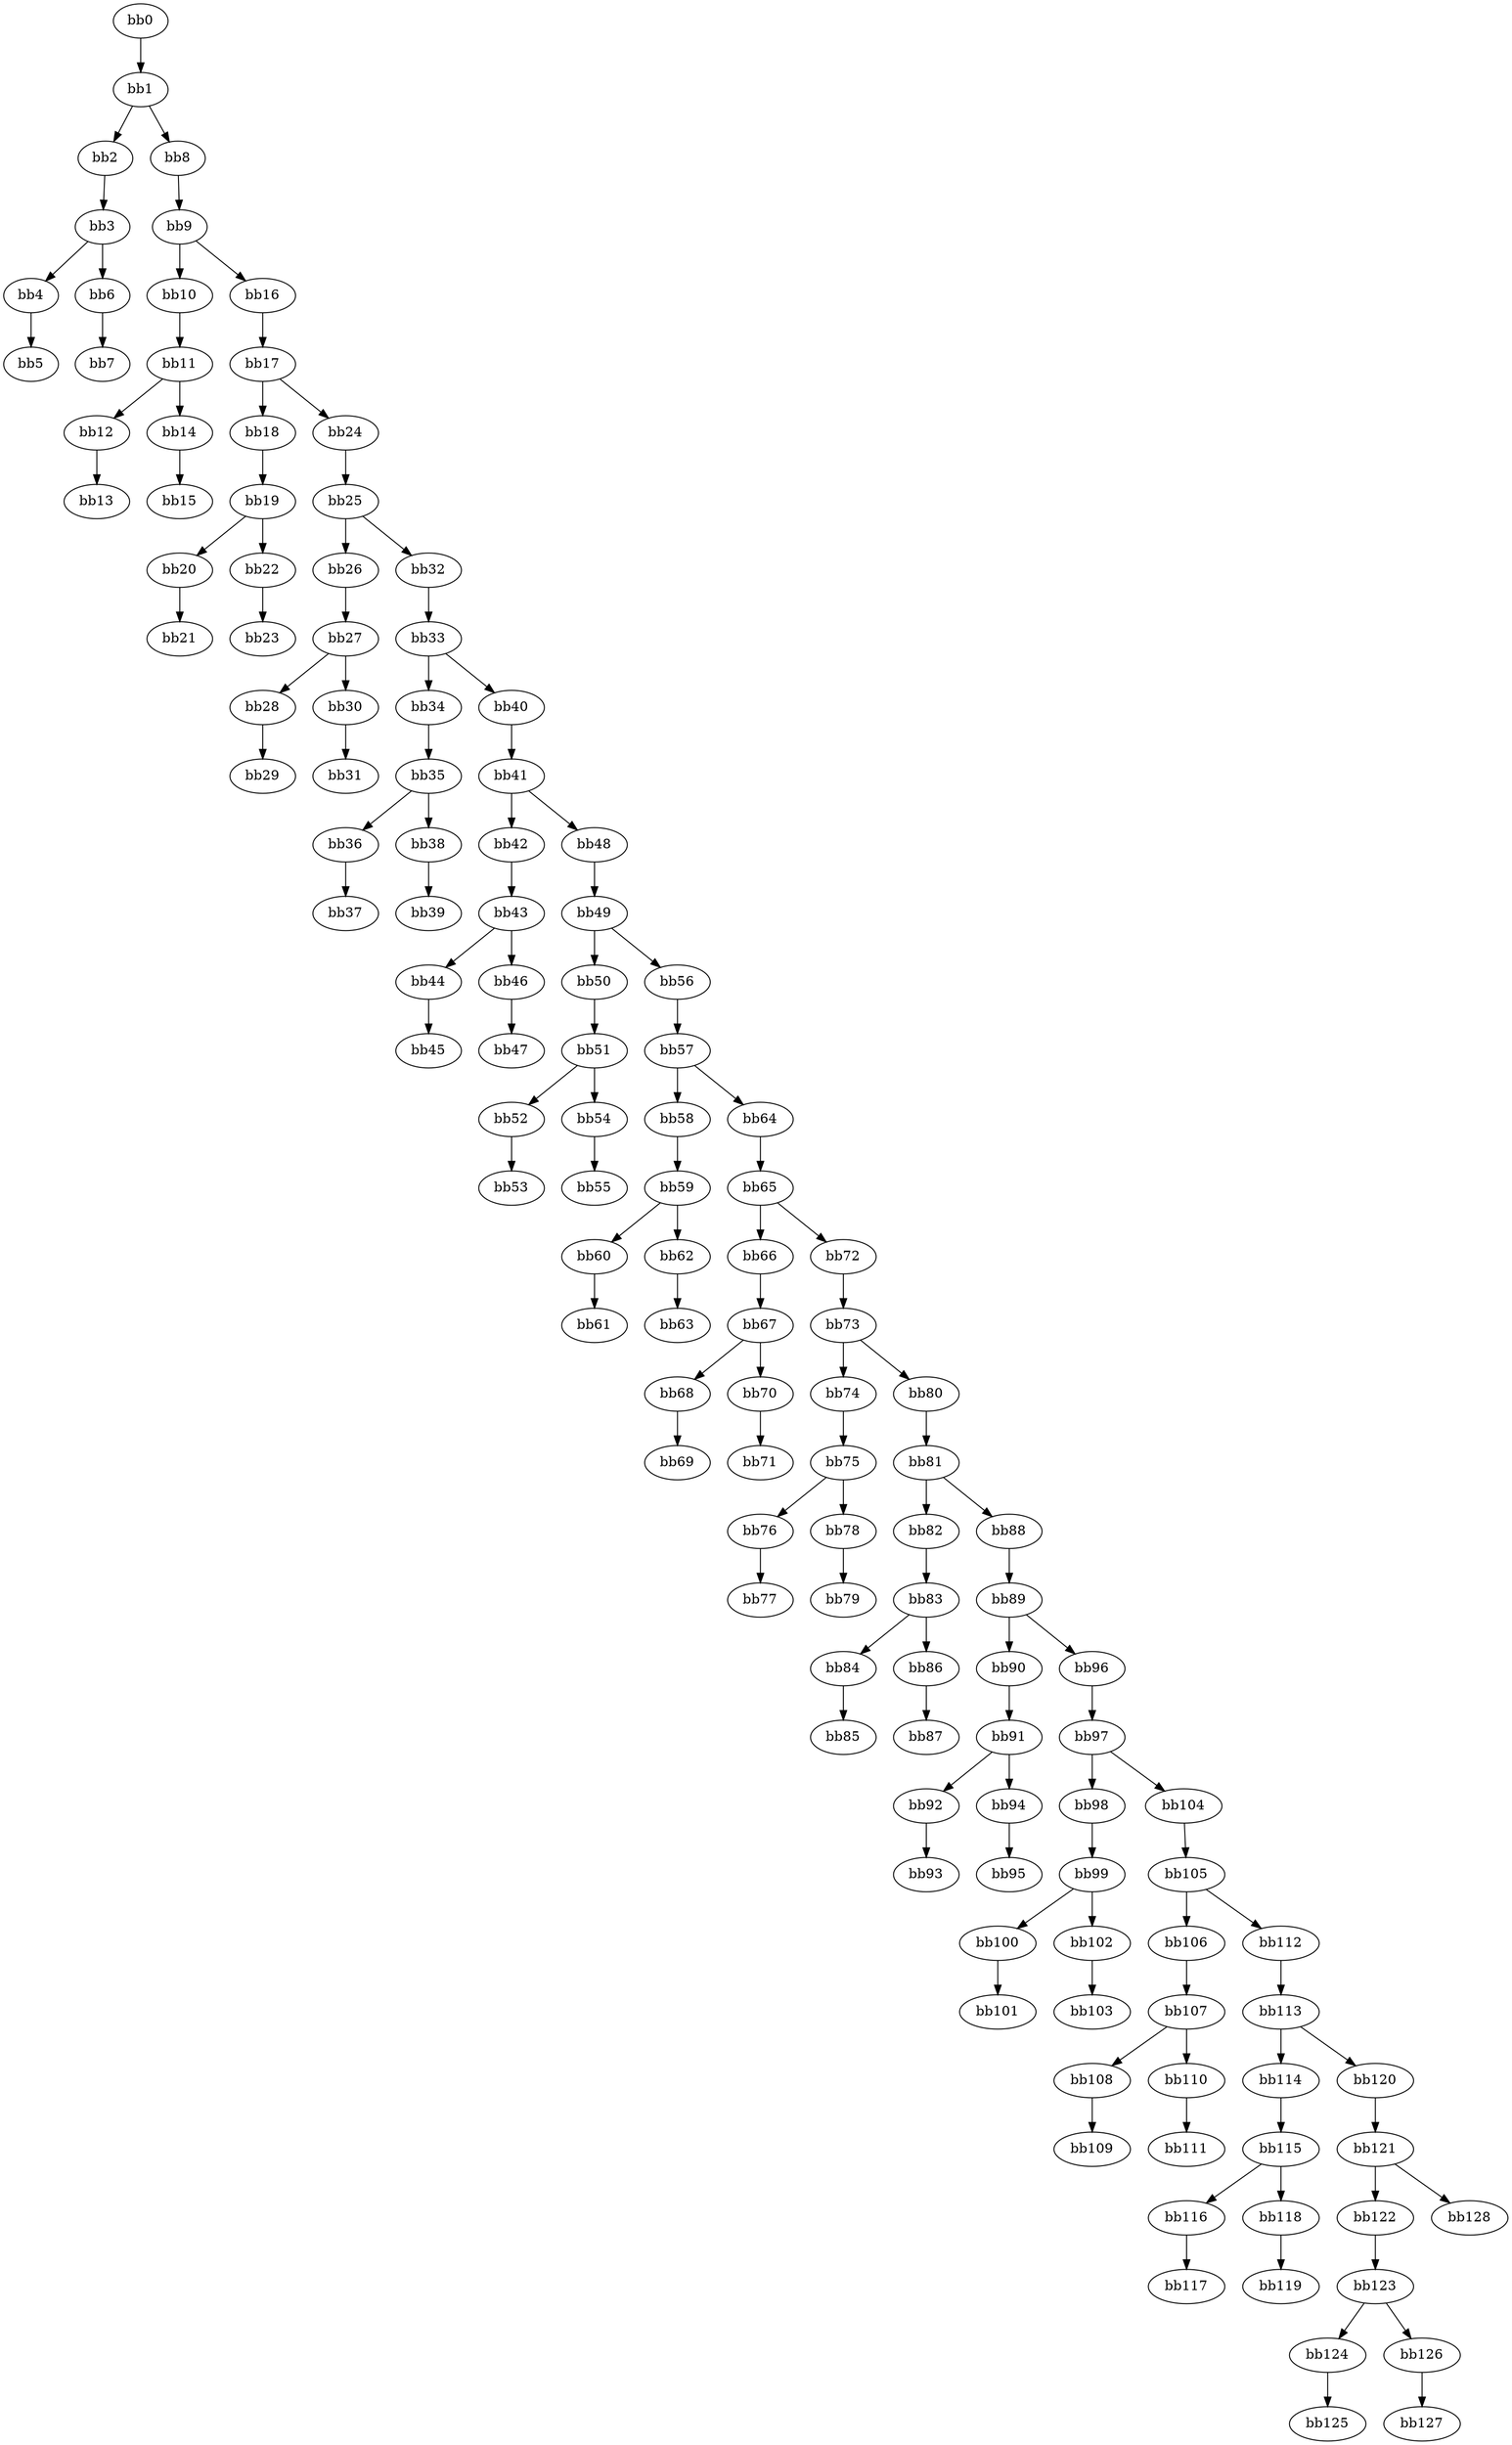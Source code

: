 digraph cfg {
v0 [label = "bb0"];
v1 [label = "bb1"];
v2 [label = "bb2"];
v3 [label = "bb3"];
v4 [label = "bb4"];
v5 [label = "bb5"];
v6 [label = "bb6"];
v7 [label = "bb7"];
v8 [label = "bb8"];
v9 [label = "bb9"];
v10 [label = "bb10"];
v11 [label = "bb11"];
v12 [label = "bb12"];
v13 [label = "bb13"];
v14 [label = "bb14"];
v15 [label = "bb15"];
v16 [label = "bb16"];
v17 [label = "bb17"];
v18 [label = "bb18"];
v19 [label = "bb19"];
v20 [label = "bb20"];
v21 [label = "bb21"];
v22 [label = "bb22"];
v23 [label = "bb23"];
v24 [label = "bb24"];
v25 [label = "bb25"];
v26 [label = "bb26"];
v27 [label = "bb27"];
v28 [label = "bb28"];
v29 [label = "bb29"];
v30 [label = "bb30"];
v31 [label = "bb31"];
v32 [label = "bb32"];
v33 [label = "bb33"];
v34 [label = "bb34"];
v35 [label = "bb35"];
v36 [label = "bb36"];
v37 [label = "bb37"];
v38 [label = "bb38"];
v39 [label = "bb39"];
v40 [label = "bb40"];
v41 [label = "bb41"];
v42 [label = "bb42"];
v43 [label = "bb43"];
v44 [label = "bb44"];
v45 [label = "bb45"];
v46 [label = "bb46"];
v47 [label = "bb47"];
v48 [label = "bb48"];
v49 [label = "bb49"];
v50 [label = "bb50"];
v51 [label = "bb51"];
v52 [label = "bb52"];
v53 [label = "bb53"];
v54 [label = "bb54"];
v55 [label = "bb55"];
v56 [label = "bb56"];
v57 [label = "bb57"];
v58 [label = "bb58"];
v59 [label = "bb59"];
v60 [label = "bb60"];
v61 [label = "bb61"];
v62 [label = "bb62"];
v63 [label = "bb63"];
v64 [label = "bb64"];
v65 [label = "bb65"];
v66 [label = "bb66"];
v67 [label = "bb67"];
v68 [label = "bb68"];
v69 [label = "bb69"];
v70 [label = "bb70"];
v71 [label = "bb71"];
v72 [label = "bb72"];
v73 [label = "bb73"];
v74 [label = "bb74"];
v75 [label = "bb75"];
v76 [label = "bb76"];
v77 [label = "bb77"];
v78 [label = "bb78"];
v79 [label = "bb79"];
v80 [label = "bb80"];
v81 [label = "bb81"];
v82 [label = "bb82"];
v83 [label = "bb83"];
v84 [label = "bb84"];
v85 [label = "bb85"];
v86 [label = "bb86"];
v87 [label = "bb87"];
v88 [label = "bb88"];
v89 [label = "bb89"];
v90 [label = "bb90"];
v91 [label = "bb91"];
v92 [label = "bb92"];
v93 [label = "bb93"];
v94 [label = "bb94"];
v95 [label = "bb95"];
v96 [label = "bb96"];
v97 [label = "bb97"];
v98 [label = "bb98"];
v99 [label = "bb99"];
v100 [label = "bb100"];
v101 [label = "bb101"];
v102 [label = "bb102"];
v103 [label = "bb103"];
v104 [label = "bb104"];
v105 [label = "bb105"];
v106 [label = "bb106"];
v107 [label = "bb107"];
v108 [label = "bb108"];
v109 [label = "bb109"];
v110 [label = "bb110"];
v111 [label = "bb111"];
v112 [label = "bb112"];
v113 [label = "bb113"];
v114 [label = "bb114"];
v115 [label = "bb115"];
v116 [label = "bb116"];
v117 [label = "bb117"];
v118 [label = "bb118"];
v119 [label = "bb119"];
v120 [label = "bb120"];
v121 [label = "bb121"];
v122 [label = "bb122"];
v123 [label = "bb123"];
v124 [label = "bb124"];
v125 [label = "bb125"];
v126 [label = "bb126"];
v127 [label = "bb127"];
v128 [label = "bb128"];
v0 -> v1;
v1 -> v2;
v1 -> v8;
v2 -> v3;
v3 -> v4;
v3 -> v6;
v4 -> v5;
v6 -> v7;
v8 -> v9;
v9 -> v10;
v9 -> v16;
v10 -> v11;
v11 -> v12;
v11 -> v14;
v12 -> v13;
v14 -> v15;
v16 -> v17;
v17 -> v18;
v17 -> v24;
v18 -> v19;
v19 -> v20;
v19 -> v22;
v20 -> v21;
v22 -> v23;
v24 -> v25;
v25 -> v26;
v25 -> v32;
v26 -> v27;
v27 -> v28;
v27 -> v30;
v28 -> v29;
v30 -> v31;
v32 -> v33;
v33 -> v34;
v33 -> v40;
v34 -> v35;
v35 -> v36;
v35 -> v38;
v36 -> v37;
v38 -> v39;
v40 -> v41;
v41 -> v42;
v41 -> v48;
v42 -> v43;
v43 -> v44;
v43 -> v46;
v44 -> v45;
v46 -> v47;
v48 -> v49;
v49 -> v50;
v49 -> v56;
v50 -> v51;
v51 -> v52;
v51 -> v54;
v52 -> v53;
v54 -> v55;
v56 -> v57;
v57 -> v58;
v57 -> v64;
v58 -> v59;
v59 -> v60;
v59 -> v62;
v60 -> v61;
v62 -> v63;
v64 -> v65;
v65 -> v66;
v65 -> v72;
v66 -> v67;
v67 -> v68;
v67 -> v70;
v68 -> v69;
v70 -> v71;
v72 -> v73;
v73 -> v74;
v73 -> v80;
v74 -> v75;
v75 -> v76;
v75 -> v78;
v76 -> v77;
v78 -> v79;
v80 -> v81;
v81 -> v82;
v81 -> v88;
v82 -> v83;
v83 -> v84;
v83 -> v86;
v84 -> v85;
v86 -> v87;
v88 -> v89;
v89 -> v90;
v89 -> v96;
v90 -> v91;
v91 -> v92;
v91 -> v94;
v92 -> v93;
v94 -> v95;
v96 -> v97;
v97 -> v98;
v97 -> v104;
v98 -> v99;
v99 -> v100;
v99 -> v102;
v100 -> v101;
v102 -> v103;
v104 -> v105;
v105 -> v106;
v105 -> v112;
v106 -> v107;
v107 -> v108;
v107 -> v110;
v108 -> v109;
v110 -> v111;
v112 -> v113;
v113 -> v114;
v113 -> v120;
v114 -> v115;
v115 -> v116;
v115 -> v118;
v116 -> v117;
v118 -> v119;
v120 -> v121;
v121 -> v122;
v121 -> v128;
v122 -> v123;
v123 -> v124;
v123 -> v126;
v124 -> v125;
v126 -> v127;
}
